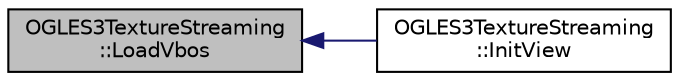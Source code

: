 digraph "OGLES3TextureStreaming::LoadVbos"
{
  edge [fontname="Helvetica",fontsize="10",labelfontname="Helvetica",labelfontsize="10"];
  node [fontname="Helvetica",fontsize="10",shape=record];
  rankdir="LR";
  Node1 [label="OGLES3TextureStreaming\l::LoadVbos",height=0.2,width=0.4,color="black", fillcolor="grey75", style="filled", fontcolor="black"];
  Node1 -> Node2 [dir="back",color="midnightblue",fontsize="10",style="solid"];
  Node2 [label="OGLES3TextureStreaming\l::InitView",height=0.2,width=0.4,color="black", fillcolor="white", style="filled",URL="$class_o_g_l_e_s3_texture_streaming.html#a1c3d005b0c26275e79edad3e6be7ad77"];
}
